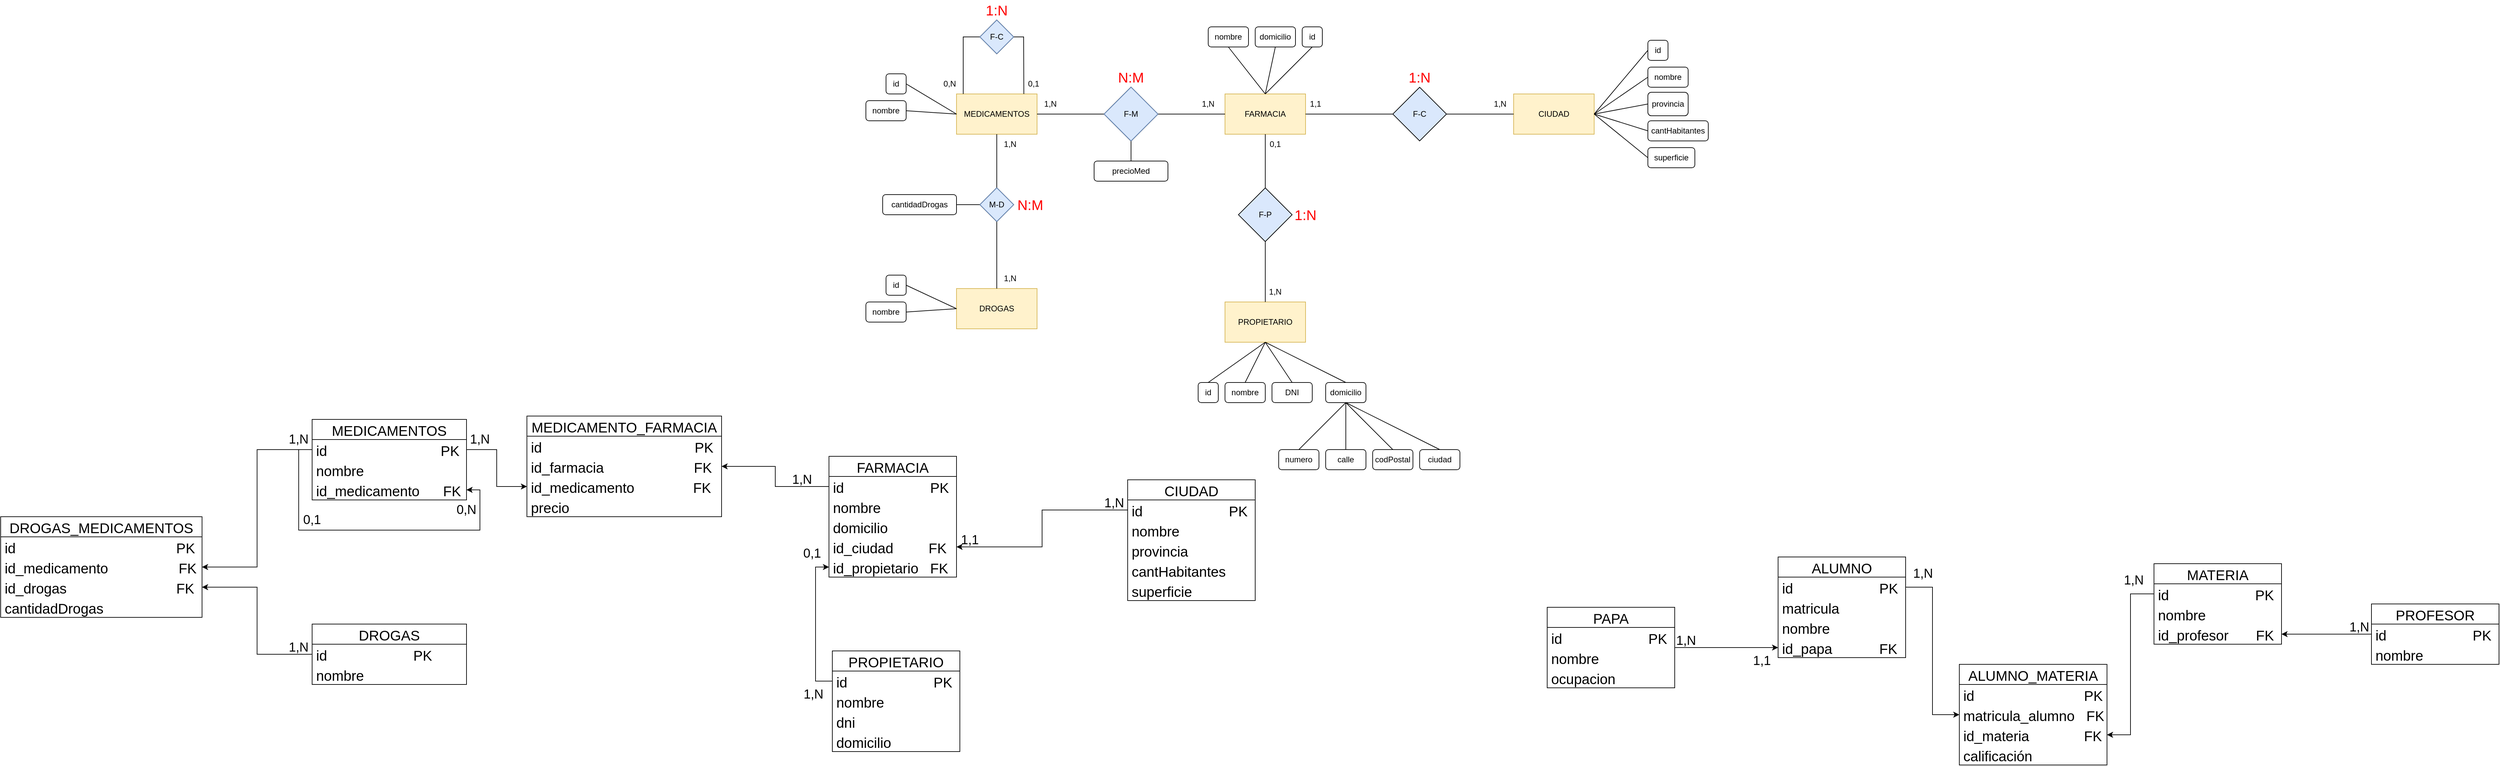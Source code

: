 <mxfile version="20.2.7" type="device"><diagram id="v48xxczYPv8O5NETYz11" name="Página-1"><mxGraphModel dx="4204" dy="1388" grid="1" gridSize="10" guides="1" tooltips="1" connect="1" arrows="1" fold="1" page="1" pageScale="1" pageWidth="827" pageHeight="1169" math="0" shadow="0"><root><mxCell id="0"/><mxCell id="1" parent="0"/><mxCell id="A1a0UV_iLmcYtzfWG3c2-1" value="FARMACIA" style="rounded=0;whiteSpace=wrap;html=1;fillColor=#fff2cc;strokeColor=#d6b656;" vertex="1" parent="1"><mxGeometry x="170" y="150" width="120" height="60" as="geometry"/></mxCell><mxCell id="A1a0UV_iLmcYtzfWG3c2-2" value="PROPIETARIO" style="rounded=0;whiteSpace=wrap;html=1;fillColor=#fff2cc;strokeColor=#d6b656;" vertex="1" parent="1"><mxGeometry x="170" y="460" width="120" height="60" as="geometry"/></mxCell><mxCell id="A1a0UV_iLmcYtzfWG3c2-3" value="CIUDAD" style="rounded=0;whiteSpace=wrap;html=1;fillColor=#fff2cc;strokeColor=#d6b656;" vertex="1" parent="1"><mxGeometry x="600" y="150" width="120" height="60" as="geometry"/></mxCell><mxCell id="A1a0UV_iLmcYtzfWG3c2-4" value="nombre" style="rounded=1;whiteSpace=wrap;html=1;" vertex="1" parent="1"><mxGeometry x="145" y="50" width="60" height="30" as="geometry"/></mxCell><mxCell id="A1a0UV_iLmcYtzfWG3c2-5" value="id" style="rounded=1;whiteSpace=wrap;html=1;" vertex="1" parent="1"><mxGeometry x="285" y="50" width="30" height="30" as="geometry"/></mxCell><mxCell id="A1a0UV_iLmcYtzfWG3c2-6" value="domicilio" style="rounded=1;whiteSpace=wrap;html=1;" vertex="1" parent="1"><mxGeometry x="215" y="50" width="60" height="30" as="geometry"/></mxCell><mxCell id="A1a0UV_iLmcYtzfWG3c2-7" value="nombre" style="rounded=1;whiteSpace=wrap;html=1;" vertex="1" parent="1"><mxGeometry x="800" y="110" width="60" height="30" as="geometry"/></mxCell><mxCell id="A1a0UV_iLmcYtzfWG3c2-8" value="cantHabitantes" style="rounded=1;whiteSpace=wrap;html=1;" vertex="1" parent="1"><mxGeometry x="800" y="190" width="90" height="30" as="geometry"/></mxCell><mxCell id="A1a0UV_iLmcYtzfWG3c2-9" value="provincia" style="rounded=1;whiteSpace=wrap;html=1;" vertex="1" parent="1"><mxGeometry x="800" y="147.5" width="60" height="35" as="geometry"/></mxCell><mxCell id="A1a0UV_iLmcYtzfWG3c2-10" value="superficie" style="rounded=1;whiteSpace=wrap;html=1;" vertex="1" parent="1"><mxGeometry x="800" y="230" width="70" height="30" as="geometry"/></mxCell><mxCell id="A1a0UV_iLmcYtzfWG3c2-12" value="id" style="rounded=1;whiteSpace=wrap;html=1;" vertex="1" parent="1"><mxGeometry x="800" y="70" width="30" height="30" as="geometry"/></mxCell><mxCell id="A1a0UV_iLmcYtzfWG3c2-14" value="F-C" style="rhombus;whiteSpace=wrap;html=1;fillColor=#dae8fc;strokeColor=default;strokeWidth=1;" vertex="1" parent="1"><mxGeometry x="420" y="140" width="80" height="80" as="geometry"/></mxCell><mxCell id="A1a0UV_iLmcYtzfWG3c2-16" value="" style="endArrow=none;html=1;rounded=0;exitX=1;exitY=0.5;exitDx=0;exitDy=0;" edge="1" parent="1" source="A1a0UV_iLmcYtzfWG3c2-1" target="A1a0UV_iLmcYtzfWG3c2-14"><mxGeometry width="50" height="50" relative="1" as="geometry"><mxPoint x="490" y="260" as="sourcePoint"/><mxPoint x="540" y="210" as="targetPoint"/></mxGeometry></mxCell><mxCell id="A1a0UV_iLmcYtzfWG3c2-17" value="" style="endArrow=none;html=1;rounded=0;exitX=1;exitY=0.5;exitDx=0;exitDy=0;" edge="1" parent="1" source="A1a0UV_iLmcYtzfWG3c2-14" target="A1a0UV_iLmcYtzfWG3c2-3"><mxGeometry width="50" height="50" relative="1" as="geometry"><mxPoint x="300" y="190" as="sourcePoint"/><mxPoint x="430" y="190" as="targetPoint"/></mxGeometry></mxCell><mxCell id="A1a0UV_iLmcYtzfWG3c2-18" value="F-P" style="rhombus;whiteSpace=wrap;html=1;fillColor=#dae8fc;strokeColor=default;strokeWidth=1;" vertex="1" parent="1"><mxGeometry x="190" y="290" width="80" height="80" as="geometry"/></mxCell><mxCell id="A1a0UV_iLmcYtzfWG3c2-19" value="" style="endArrow=none;html=1;rounded=0;exitX=0.5;exitY=1;exitDx=0;exitDy=0;" edge="1" parent="1" source="A1a0UV_iLmcYtzfWG3c2-1" target="A1a0UV_iLmcYtzfWG3c2-18"><mxGeometry width="50" height="50" relative="1" as="geometry"><mxPoint x="300" y="190" as="sourcePoint"/><mxPoint x="430" y="190" as="targetPoint"/></mxGeometry></mxCell><mxCell id="A1a0UV_iLmcYtzfWG3c2-20" value="" style="endArrow=none;html=1;rounded=0;exitX=0.5;exitY=1;exitDx=0;exitDy=0;entryX=0.5;entryY=0;entryDx=0;entryDy=0;" edge="1" parent="1" source="A1a0UV_iLmcYtzfWG3c2-18" target="A1a0UV_iLmcYtzfWG3c2-2"><mxGeometry width="50" height="50" relative="1" as="geometry"><mxPoint x="310" y="200" as="sourcePoint"/><mxPoint x="440" y="200" as="targetPoint"/></mxGeometry></mxCell><mxCell id="A1a0UV_iLmcYtzfWG3c2-21" value="id" style="rounded=1;whiteSpace=wrap;html=1;" vertex="1" parent="1"><mxGeometry x="130" y="580" width="30" height="30" as="geometry"/></mxCell><mxCell id="A1a0UV_iLmcYtzfWG3c2-22" value="nombre" style="rounded=1;whiteSpace=wrap;html=1;" vertex="1" parent="1"><mxGeometry x="170" y="580" width="60" height="30" as="geometry"/></mxCell><mxCell id="A1a0UV_iLmcYtzfWG3c2-24" value="DNI" style="rounded=1;whiteSpace=wrap;html=1;" vertex="1" parent="1"><mxGeometry x="240" y="580" width="60" height="30" as="geometry"/></mxCell><mxCell id="A1a0UV_iLmcYtzfWG3c2-26" value="numero" style="rounded=1;whiteSpace=wrap;html=1;" vertex="1" parent="1"><mxGeometry x="250" y="680" width="60" height="30" as="geometry"/></mxCell><mxCell id="A1a0UV_iLmcYtzfWG3c2-27" value="calle" style="rounded=1;whiteSpace=wrap;html=1;fontStyle=0" vertex="1" parent="1"><mxGeometry x="320" y="680" width="60" height="30" as="geometry"/></mxCell><mxCell id="A1a0UV_iLmcYtzfWG3c2-28" value="codPostal" style="rounded=1;whiteSpace=wrap;html=1;" vertex="1" parent="1"><mxGeometry x="390" y="680" width="60" height="30" as="geometry"/></mxCell><mxCell id="A1a0UV_iLmcYtzfWG3c2-30" value="ciudad" style="rounded=1;whiteSpace=wrap;html=1;" vertex="1" parent="1"><mxGeometry x="460" y="680" width="60" height="30" as="geometry"/></mxCell><mxCell id="A1a0UV_iLmcYtzfWG3c2-35" value="MEDICAMENTOS" style="rounded=0;whiteSpace=wrap;html=1;fillColor=#fff2cc;strokeColor=#d6b656;" vertex="1" parent="1"><mxGeometry x="-230" y="150" width="120" height="60" as="geometry"/></mxCell><mxCell id="A1a0UV_iLmcYtzfWG3c2-36" value="F-M" style="rhombus;whiteSpace=wrap;html=1;" vertex="1" parent="1"><mxGeometry x="-10" y="140" width="80" height="80" as="geometry"/></mxCell><mxCell id="A1a0UV_iLmcYtzfWG3c2-37" value="" style="endArrow=none;html=1;rounded=0;exitX=1;exitY=0.5;exitDx=0;exitDy=0;entryX=0;entryY=0.5;entryDx=0;entryDy=0;" edge="1" parent="1" source="A1a0UV_iLmcYtzfWG3c2-35" target="A1a0UV_iLmcYtzfWG3c2-36"><mxGeometry width="50" height="50" relative="1" as="geometry"><mxPoint x="300" y="190" as="sourcePoint"/><mxPoint x="430" y="190" as="targetPoint"/></mxGeometry></mxCell><mxCell id="A1a0UV_iLmcYtzfWG3c2-39" value="" style="endArrow=none;html=1;rounded=0;exitX=1;exitY=0.5;exitDx=0;exitDy=0;" edge="1" parent="1" source="A1a0UV_iLmcYtzfWG3c2-36" target="A1a0UV_iLmcYtzfWG3c2-1"><mxGeometry width="50" height="50" relative="1" as="geometry"><mxPoint x="-100" y="190" as="sourcePoint"/><mxPoint y="190" as="targetPoint"/></mxGeometry></mxCell><mxCell id="A1a0UV_iLmcYtzfWG3c2-40" value="id" style="rounded=1;whiteSpace=wrap;html=1;" vertex="1" parent="1"><mxGeometry x="-335" y="120" width="30" height="30" as="geometry"/></mxCell><mxCell id="A1a0UV_iLmcYtzfWG3c2-41" value="nombre" style="rounded=1;whiteSpace=wrap;html=1;" vertex="1" parent="1"><mxGeometry x="-365" y="160" width="60" height="30" as="geometry"/></mxCell><mxCell id="A1a0UV_iLmcYtzfWG3c2-42" value="cantidadDrogas" style="rounded=1;whiteSpace=wrap;html=1;" vertex="1" parent="1"><mxGeometry x="-340" y="300" width="110" height="30" as="geometry"/></mxCell><mxCell id="A1a0UV_iLmcYtzfWG3c2-43" value="F-C" style="rhombus;whiteSpace=wrap;html=1;" vertex="1" parent="1"><mxGeometry x="-195" y="40" width="50" height="50" as="geometry"/></mxCell><mxCell id="A1a0UV_iLmcYtzfWG3c2-44" value="domicilio" style="rounded=1;whiteSpace=wrap;html=1;" vertex="1" parent="1"><mxGeometry x="320" y="580" width="60" height="30" as="geometry"/></mxCell><mxCell id="A1a0UV_iLmcYtzfWG3c2-46" value="DROGAS" style="rounded=0;whiteSpace=wrap;html=1;fillColor=#fff2cc;strokeColor=#d6b656;" vertex="1" parent="1"><mxGeometry x="-230" y="440" width="120" height="60" as="geometry"/></mxCell><mxCell id="A1a0UV_iLmcYtzfWG3c2-47" value="M-D" style="rhombus;whiteSpace=wrap;html=1;" vertex="1" parent="1"><mxGeometry x="-195" y="290" width="50" height="50" as="geometry"/></mxCell><mxCell id="A1a0UV_iLmcYtzfWG3c2-49" value="" style="endArrow=none;html=1;rounded=0;exitX=0.5;exitY=0;exitDx=0;exitDy=0;entryX=0.5;entryY=1;entryDx=0;entryDy=0;" edge="1" parent="1" source="A1a0UV_iLmcYtzfWG3c2-46" target="A1a0UV_iLmcYtzfWG3c2-47"><mxGeometry width="50" height="50" relative="1" as="geometry"><mxPoint x="-100" y="190" as="sourcePoint"/><mxPoint y="190" as="targetPoint"/></mxGeometry></mxCell><mxCell id="A1a0UV_iLmcYtzfWG3c2-50" value="" style="endArrow=none;html=1;rounded=0;exitX=0.5;exitY=1;exitDx=0;exitDy=0;entryX=0.5;entryY=0;entryDx=0;entryDy=0;" edge="1" parent="1" source="A1a0UV_iLmcYtzfWG3c2-35" target="A1a0UV_iLmcYtzfWG3c2-47"><mxGeometry width="50" height="50" relative="1" as="geometry"><mxPoint x="-90" y="200" as="sourcePoint"/><mxPoint x="10" y="200" as="targetPoint"/></mxGeometry></mxCell><mxCell id="A1a0UV_iLmcYtzfWG3c2-51" value="" style="endArrow=none;html=1;rounded=0;exitX=0;exitY=0.5;exitDx=0;exitDy=0;entryX=1;entryY=0.5;entryDx=0;entryDy=0;" edge="1" parent="1" source="A1a0UV_iLmcYtzfWG3c2-47" target="A1a0UV_iLmcYtzfWG3c2-42"><mxGeometry width="50" height="50" relative="1" as="geometry"><mxPoint x="-160" y="400" as="sourcePoint"/><mxPoint x="-160" y="350" as="targetPoint"/></mxGeometry></mxCell><mxCell id="A1a0UV_iLmcYtzfWG3c2-53" value="" style="endArrow=none;html=1;rounded=0;entryX=1;entryY=0.5;entryDx=0;entryDy=0;exitX=0;exitY=0.5;exitDx=0;exitDy=0;" edge="1" parent="1" source="A1a0UV_iLmcYtzfWG3c2-35" target="A1a0UV_iLmcYtzfWG3c2-41"><mxGeometry width="50" height="50" relative="1" as="geometry"><mxPoint x="-185" y="305" as="sourcePoint"/><mxPoint x="-220" y="305" as="targetPoint"/></mxGeometry></mxCell><mxCell id="A1a0UV_iLmcYtzfWG3c2-54" value="" style="endArrow=none;html=1;rounded=0;entryX=1;entryY=0.5;entryDx=0;entryDy=0;" edge="1" parent="1" target="A1a0UV_iLmcYtzfWG3c2-40"><mxGeometry width="50" height="50" relative="1" as="geometry"><mxPoint x="-230" y="180" as="sourcePoint"/><mxPoint x="-290" y="175" as="targetPoint"/></mxGeometry></mxCell><mxCell id="A1a0UV_iLmcYtzfWG3c2-55" value="" style="endArrow=none;html=1;rounded=0;exitX=0;exitY=0.5;exitDx=0;exitDy=0;" edge="1" parent="1" source="A1a0UV_iLmcYtzfWG3c2-43"><mxGeometry width="50" height="50" relative="1" as="geometry"><mxPoint x="-250" y="110" as="sourcePoint"/><mxPoint x="-220" y="150" as="targetPoint"/><Array as="points"><mxPoint x="-220" y="65"/></Array></mxGeometry></mxCell><mxCell id="A1a0UV_iLmcYtzfWG3c2-56" value="" style="endArrow=none;html=1;rounded=0;entryX=0.836;entryY=0;entryDx=0;entryDy=0;exitX=1;exitY=0.5;exitDx=0;exitDy=0;entryPerimeter=0;" edge="1" parent="1" source="A1a0UV_iLmcYtzfWG3c2-43" target="A1a0UV_iLmcYtzfWG3c2-35"><mxGeometry width="50" height="50" relative="1" as="geometry"><mxPoint x="-185" y="75" as="sourcePoint"/><mxPoint x="-220" y="160" as="targetPoint"/><Array as="points"><mxPoint x="-130" y="65"/></Array></mxGeometry></mxCell><mxCell id="A1a0UV_iLmcYtzfWG3c2-57" value="" style="endArrow=none;html=1;rounded=0;entryX=0.5;entryY=1;entryDx=0;entryDy=0;exitX=0.5;exitY=0;exitDx=0;exitDy=0;" edge="1" parent="1" source="A1a0UV_iLmcYtzfWG3c2-1" target="A1a0UV_iLmcYtzfWG3c2-4"><mxGeometry width="50" height="50" relative="1" as="geometry"><mxPoint x="-220" y="190" as="sourcePoint"/><mxPoint x="-280" y="155" as="targetPoint"/></mxGeometry></mxCell><mxCell id="A1a0UV_iLmcYtzfWG3c2-58" value="" style="endArrow=none;html=1;rounded=0;entryX=0.5;entryY=1;entryDx=0;entryDy=0;exitX=0.5;exitY=0;exitDx=0;exitDy=0;" edge="1" parent="1" source="A1a0UV_iLmcYtzfWG3c2-1" target="A1a0UV_iLmcYtzfWG3c2-6"><mxGeometry width="50" height="50" relative="1" as="geometry"><mxPoint x="260" y="110" as="sourcePoint"/><mxPoint x="150" y="70" as="targetPoint"/></mxGeometry></mxCell><mxCell id="A1a0UV_iLmcYtzfWG3c2-59" value="" style="endArrow=none;html=1;rounded=0;entryX=0.5;entryY=1;entryDx=0;entryDy=0;" edge="1" parent="1" target="A1a0UV_iLmcYtzfWG3c2-5"><mxGeometry width="50" height="50" relative="1" as="geometry"><mxPoint x="230" y="150" as="sourcePoint"/><mxPoint x="220" y="70" as="targetPoint"/></mxGeometry></mxCell><mxCell id="A1a0UV_iLmcYtzfWG3c2-60" value="" style="endArrow=none;html=1;rounded=0;exitX=0.5;exitY=1;exitDx=0;exitDy=0;entryX=0.5;entryY=0;entryDx=0;entryDy=0;" edge="1" parent="1" source="A1a0UV_iLmcYtzfWG3c2-2" target="A1a0UV_iLmcYtzfWG3c2-21"><mxGeometry width="50" height="50" relative="1" as="geometry"><mxPoint x="240" y="380" as="sourcePoint"/><mxPoint x="240" y="470" as="targetPoint"/></mxGeometry></mxCell><mxCell id="A1a0UV_iLmcYtzfWG3c2-61" value="" style="endArrow=none;html=1;rounded=0;exitX=0.5;exitY=1;exitDx=0;exitDy=0;entryX=0.5;entryY=0;entryDx=0;entryDy=0;" edge="1" parent="1" source="A1a0UV_iLmcYtzfWG3c2-2" target="A1a0UV_iLmcYtzfWG3c2-22"><mxGeometry width="50" height="50" relative="1" as="geometry"><mxPoint x="240" y="530" as="sourcePoint"/><mxPoint x="155" y="590" as="targetPoint"/></mxGeometry></mxCell><mxCell id="A1a0UV_iLmcYtzfWG3c2-62" value="" style="endArrow=none;html=1;rounded=0;exitX=0.5;exitY=1;exitDx=0;exitDy=0;entryX=0.5;entryY=0;entryDx=0;entryDy=0;" edge="1" parent="1" source="A1a0UV_iLmcYtzfWG3c2-2" target="A1a0UV_iLmcYtzfWG3c2-24"><mxGeometry width="50" height="50" relative="1" as="geometry"><mxPoint x="240" y="530" as="sourcePoint"/><mxPoint x="210" y="590" as="targetPoint"/></mxGeometry></mxCell><mxCell id="A1a0UV_iLmcYtzfWG3c2-63" value="" style="endArrow=none;html=1;rounded=0;exitX=0.5;exitY=1;exitDx=0;exitDy=0;entryX=0.5;entryY=0;entryDx=0;entryDy=0;" edge="1" parent="1" source="A1a0UV_iLmcYtzfWG3c2-2" target="A1a0UV_iLmcYtzfWG3c2-44"><mxGeometry width="50" height="50" relative="1" as="geometry"><mxPoint x="240" y="530" as="sourcePoint"/><mxPoint x="280" y="590" as="targetPoint"/></mxGeometry></mxCell><mxCell id="A1a0UV_iLmcYtzfWG3c2-64" value="" style="endArrow=none;html=1;rounded=0;exitX=0.5;exitY=0;exitDx=0;exitDy=0;entryX=0.5;entryY=1;entryDx=0;entryDy=0;" edge="1" parent="1" source="A1a0UV_iLmcYtzfWG3c2-26" target="A1a0UV_iLmcYtzfWG3c2-44"><mxGeometry width="50" height="50" relative="1" as="geometry"><mxPoint x="240" y="530" as="sourcePoint"/><mxPoint x="360" y="590" as="targetPoint"/></mxGeometry></mxCell><mxCell id="A1a0UV_iLmcYtzfWG3c2-65" value="" style="endArrow=none;html=1;rounded=0;exitX=0.5;exitY=0;exitDx=0;exitDy=0;entryX=0.5;entryY=1;entryDx=0;entryDy=0;" edge="1" parent="1" source="A1a0UV_iLmcYtzfWG3c2-27" target="A1a0UV_iLmcYtzfWG3c2-44"><mxGeometry width="50" height="50" relative="1" as="geometry"><mxPoint x="290" y="690" as="sourcePoint"/><mxPoint x="360" y="620" as="targetPoint"/></mxGeometry></mxCell><mxCell id="A1a0UV_iLmcYtzfWG3c2-66" value="" style="endArrow=none;html=1;rounded=0;exitX=0.5;exitY=0;exitDx=0;exitDy=0;entryX=0.5;entryY=1;entryDx=0;entryDy=0;" edge="1" parent="1" source="A1a0UV_iLmcYtzfWG3c2-28" target="A1a0UV_iLmcYtzfWG3c2-44"><mxGeometry width="50" height="50" relative="1" as="geometry"><mxPoint x="360" y="690" as="sourcePoint"/><mxPoint x="360" y="620" as="targetPoint"/></mxGeometry></mxCell><mxCell id="A1a0UV_iLmcYtzfWG3c2-67" value="" style="endArrow=none;html=1;rounded=0;entryX=0.5;entryY=1;entryDx=0;entryDy=0;" edge="1" parent="1" target="A1a0UV_iLmcYtzfWG3c2-44"><mxGeometry width="50" height="50" relative="1" as="geometry"><mxPoint x="490" y="680" as="sourcePoint"/><mxPoint x="360" y="620" as="targetPoint"/></mxGeometry></mxCell><mxCell id="A1a0UV_iLmcYtzfWG3c2-68" value="" style="endArrow=none;html=1;rounded=0;exitX=0;exitY=0.5;exitDx=0;exitDy=0;entryX=1;entryY=0.5;entryDx=0;entryDy=0;" edge="1" parent="1" source="A1a0UV_iLmcYtzfWG3c2-12" target="A1a0UV_iLmcYtzfWG3c2-3"><mxGeometry width="50" height="50" relative="1" as="geometry"><mxPoint x="510" y="190" as="sourcePoint"/><mxPoint x="610" y="190" as="targetPoint"/></mxGeometry></mxCell><mxCell id="A1a0UV_iLmcYtzfWG3c2-69" value="" style="endArrow=none;html=1;rounded=0;exitX=0;exitY=0.5;exitDx=0;exitDy=0;" edge="1" parent="1" source="A1a0UV_iLmcYtzfWG3c2-7"><mxGeometry width="50" height="50" relative="1" as="geometry"><mxPoint x="810" y="75" as="sourcePoint"/><mxPoint x="720" y="180" as="targetPoint"/></mxGeometry></mxCell><mxCell id="A1a0UV_iLmcYtzfWG3c2-70" value="" style="endArrow=none;html=1;rounded=0;exitX=0;exitY=0.5;exitDx=0;exitDy=0;" edge="1" parent="1" source="A1a0UV_iLmcYtzfWG3c2-8"><mxGeometry width="50" height="50" relative="1" as="geometry"><mxPoint x="810" y="115" as="sourcePoint"/><mxPoint x="720" y="180" as="targetPoint"/></mxGeometry></mxCell><mxCell id="A1a0UV_iLmcYtzfWG3c2-71" value="" style="endArrow=none;html=1;rounded=0;exitX=0;exitY=0.5;exitDx=0;exitDy=0;" edge="1" parent="1" source="A1a0UV_iLmcYtzfWG3c2-9"><mxGeometry width="50" height="50" relative="1" as="geometry"><mxPoint x="810" y="155" as="sourcePoint"/><mxPoint x="720" y="180" as="targetPoint"/></mxGeometry></mxCell><mxCell id="A1a0UV_iLmcYtzfWG3c2-72" value="" style="endArrow=none;html=1;rounded=0;exitX=0;exitY=0.5;exitDx=0;exitDy=0;" edge="1" parent="1" source="A1a0UV_iLmcYtzfWG3c2-10"><mxGeometry width="50" height="50" relative="1" as="geometry"><mxPoint x="810" y="197.5" as="sourcePoint"/><mxPoint x="720" y="180" as="targetPoint"/></mxGeometry></mxCell><mxCell id="A1a0UV_iLmcYtzfWG3c2-73" value="1,1" style="text;html=1;strokeColor=none;fillColor=none;align=center;verticalAlign=middle;whiteSpace=wrap;rounded=0;" vertex="1" parent="1"><mxGeometry x="275" y="150" width="60" height="30" as="geometry"/></mxCell><mxCell id="A1a0UV_iLmcYtzfWG3c2-76" value="1,N" style="text;html=1;strokeColor=none;fillColor=none;align=center;verticalAlign=middle;whiteSpace=wrap;rounded=0;" vertex="1" parent="1"><mxGeometry x="550" y="150" width="60" height="30" as="geometry"/></mxCell><mxCell id="A1a0UV_iLmcYtzfWG3c2-77" value="&lt;font color=&quot;#ff0000&quot; style=&quot;font-size: 21px;&quot;&gt;1:N&lt;/font&gt;" style="text;html=1;strokeColor=none;fillColor=none;align=center;verticalAlign=middle;whiteSpace=wrap;rounded=0;" vertex="1" parent="1"><mxGeometry x="430" y="110" width="60" height="30" as="geometry"/></mxCell><mxCell id="A1a0UV_iLmcYtzfWG3c2-78" value="0,1" style="text;html=1;strokeColor=none;fillColor=none;align=center;verticalAlign=middle;whiteSpace=wrap;rounded=0;" vertex="1" parent="1"><mxGeometry x="215" y="210" width="60" height="30" as="geometry"/></mxCell><mxCell id="A1a0UV_iLmcYtzfWG3c2-79" value="1,N" style="text;html=1;strokeColor=none;fillColor=none;align=center;verticalAlign=middle;whiteSpace=wrap;rounded=0;" vertex="1" parent="1"><mxGeometry x="215" y="430" width="60" height="30" as="geometry"/></mxCell><mxCell id="A1a0UV_iLmcYtzfWG3c2-80" value="&lt;font color=&quot;#ff0000&quot; style=&quot;font-size: 21px;&quot;&gt;1:N&lt;/font&gt;" style="text;html=1;strokeColor=none;fillColor=none;align=center;verticalAlign=middle;whiteSpace=wrap;rounded=0;" vertex="1" parent="1"><mxGeometry x="260" y="315" width="60" height="30" as="geometry"/></mxCell><mxCell id="A1a0UV_iLmcYtzfWG3c2-81" value="1,N" style="text;html=1;strokeColor=none;fillColor=none;align=center;verticalAlign=middle;whiteSpace=wrap;rounded=0;" vertex="1" parent="1"><mxGeometry x="115" y="150" width="60" height="30" as="geometry"/></mxCell><mxCell id="A1a0UV_iLmcYtzfWG3c2-82" value="1,N" style="text;html=1;strokeColor=none;fillColor=none;align=center;verticalAlign=middle;whiteSpace=wrap;rounded=0;" vertex="1" parent="1"><mxGeometry x="-120" y="150" width="60" height="30" as="geometry"/></mxCell><mxCell id="A1a0UV_iLmcYtzfWG3c2-83" value="&lt;font color=&quot;#ff0000&quot;&gt;&lt;span style=&quot;font-size: 21px;&quot;&gt;N:M&lt;/span&gt;&lt;/font&gt;" style="text;html=1;strokeColor=none;fillColor=none;align=center;verticalAlign=middle;whiteSpace=wrap;rounded=0;" vertex="1" parent="1"><mxGeometry y="110" width="60" height="30" as="geometry"/></mxCell><mxCell id="A1a0UV_iLmcYtzfWG3c2-84" value="id" style="rounded=1;whiteSpace=wrap;html=1;" vertex="1" parent="1"><mxGeometry x="-335" y="420" width="30" height="30" as="geometry"/></mxCell><mxCell id="A1a0UV_iLmcYtzfWG3c2-85" value="nombre" style="rounded=1;whiteSpace=wrap;html=1;" vertex="1" parent="1"><mxGeometry x="-365" y="460" width="60" height="30" as="geometry"/></mxCell><mxCell id="A1a0UV_iLmcYtzfWG3c2-86" value="" style="endArrow=none;html=1;rounded=0;entryX=1;entryY=0.5;entryDx=0;entryDy=0;exitX=0;exitY=0.5;exitDx=0;exitDy=0;" edge="1" parent="1" target="A1a0UV_iLmcYtzfWG3c2-85"><mxGeometry width="50" height="50" relative="1" as="geometry"><mxPoint x="-230" y="470" as="sourcePoint"/><mxPoint x="-220" y="595" as="targetPoint"/></mxGeometry></mxCell><mxCell id="A1a0UV_iLmcYtzfWG3c2-87" value="" style="endArrow=none;html=1;rounded=0;entryX=1;entryY=0.5;entryDx=0;entryDy=0;" edge="1" parent="1" target="A1a0UV_iLmcYtzfWG3c2-84"><mxGeometry width="50" height="50" relative="1" as="geometry"><mxPoint x="-230" y="470" as="sourcePoint"/><mxPoint x="-290" y="465" as="targetPoint"/></mxGeometry></mxCell><mxCell id="A1a0UV_iLmcYtzfWG3c2-89" value="1,N" style="text;html=1;strokeColor=none;fillColor=none;align=center;verticalAlign=middle;whiteSpace=wrap;rounded=0;" vertex="1" parent="1"><mxGeometry x="-180" y="210" width="60" height="30" as="geometry"/></mxCell><mxCell id="A1a0UV_iLmcYtzfWG3c2-90" value="1,N" style="text;html=1;strokeColor=none;fillColor=none;align=center;verticalAlign=middle;whiteSpace=wrap;rounded=0;" vertex="1" parent="1"><mxGeometry x="-180" y="410" width="60" height="30" as="geometry"/></mxCell><mxCell id="A1a0UV_iLmcYtzfWG3c2-91" value="&lt;font color=&quot;#ff0000&quot;&gt;&lt;span style=&quot;font-size: 21px;&quot;&gt;N:M&lt;/span&gt;&lt;/font&gt;" style="text;html=1;strokeColor=none;fillColor=none;align=center;verticalAlign=middle;whiteSpace=wrap;rounded=0;" vertex="1" parent="1"><mxGeometry x="-150" y="300" width="60" height="30" as="geometry"/></mxCell><mxCell id="A1a0UV_iLmcYtzfWG3c2-93" value="precioMed" style="rounded=1;whiteSpace=wrap;html=1;" vertex="1" parent="1"><mxGeometry x="-25" y="250" width="110" height="30" as="geometry"/></mxCell><mxCell id="A1a0UV_iLmcYtzfWG3c2-94" value="" style="endArrow=none;html=1;rounded=0;exitX=0.5;exitY=1;exitDx=0;exitDy=0;entryX=0.5;entryY=0;entryDx=0;entryDy=0;" edge="1" parent="1" target="A1a0UV_iLmcYtzfWG3c2-93" source="A1a0UV_iLmcYtzfWG3c2-36"><mxGeometry width="50" height="50" relative="1" as="geometry"><mxPoint x="115" y="255" as="sourcePoint"/><mxPoint x="150" y="290" as="targetPoint"/></mxGeometry></mxCell><mxCell id="A1a0UV_iLmcYtzfWG3c2-95" value="0,N" style="text;html=1;strokeColor=none;fillColor=none;align=center;verticalAlign=middle;whiteSpace=wrap;rounded=0;" vertex="1" parent="1"><mxGeometry x="-270" y="120" width="60" height="30" as="geometry"/></mxCell><mxCell id="A1a0UV_iLmcYtzfWG3c2-96" value="0,1" style="text;html=1;strokeColor=none;fillColor=none;align=center;verticalAlign=middle;whiteSpace=wrap;rounded=0;" vertex="1" parent="1"><mxGeometry x="-145" y="120" width="60" height="30" as="geometry"/></mxCell><mxCell id="A1a0UV_iLmcYtzfWG3c2-97" value="&lt;font color=&quot;#ff0000&quot; style=&quot;font-size: 21px;&quot;&gt;1:N&lt;/font&gt;" style="text;html=1;strokeColor=none;fillColor=none;align=center;verticalAlign=middle;whiteSpace=wrap;rounded=0;" vertex="1" parent="1"><mxGeometry x="-200" y="10" width="60" height="30" as="geometry"/></mxCell><mxCell id="A1a0UV_iLmcYtzfWG3c2-98" value="F-M" style="rhombus;whiteSpace=wrap;html=1;" vertex="1" parent="1"><mxGeometry x="-10" y="140" width="80" height="80" as="geometry"/></mxCell><mxCell id="A1a0UV_iLmcYtzfWG3c2-99" value="M-D" style="rhombus;whiteSpace=wrap;html=1;" vertex="1" parent="1"><mxGeometry x="-195" y="290" width="50" height="50" as="geometry"/></mxCell><mxCell id="A1a0UV_iLmcYtzfWG3c2-100" value="F-C" style="rhombus;whiteSpace=wrap;html=1;" vertex="1" parent="1"><mxGeometry x="-195" y="40" width="50" height="50" as="geometry"/></mxCell><mxCell id="A1a0UV_iLmcYtzfWG3c2-101" value="F-M" style="rhombus;whiteSpace=wrap;html=1;" vertex="1" parent="1"><mxGeometry x="-10" y="140" width="80" height="80" as="geometry"/></mxCell><mxCell id="A1a0UV_iLmcYtzfWG3c2-102" value="M-D" style="rhombus;whiteSpace=wrap;html=1;" vertex="1" parent="1"><mxGeometry x="-195" y="290" width="50" height="50" as="geometry"/></mxCell><mxCell id="A1a0UV_iLmcYtzfWG3c2-103" value="F-C" style="rhombus;whiteSpace=wrap;html=1;" vertex="1" parent="1"><mxGeometry x="-195" y="40" width="50" height="50" as="geometry"/></mxCell><mxCell id="A1a0UV_iLmcYtzfWG3c2-104" value="F-M" style="rhombus;whiteSpace=wrap;html=1;" vertex="1" parent="1"><mxGeometry x="-10" y="140" width="80" height="80" as="geometry"/></mxCell><mxCell id="A1a0UV_iLmcYtzfWG3c2-105" value="M-D" style="rhombus;whiteSpace=wrap;html=1;" vertex="1" parent="1"><mxGeometry x="-195" y="290" width="50" height="50" as="geometry"/></mxCell><mxCell id="A1a0UV_iLmcYtzfWG3c2-106" value="F-C" style="rhombus;whiteSpace=wrap;html=1;" vertex="1" parent="1"><mxGeometry x="-195" y="40" width="50" height="50" as="geometry"/></mxCell><mxCell id="A1a0UV_iLmcYtzfWG3c2-107" value="F-M" style="rhombus;whiteSpace=wrap;html=1;fillColor=#dae8fc;strokeColor=#6c8ebf;" vertex="1" parent="1"><mxGeometry x="-10" y="140" width="80" height="80" as="geometry"/></mxCell><mxCell id="A1a0UV_iLmcYtzfWG3c2-108" value="M-D" style="rhombus;whiteSpace=wrap;html=1;fillColor=#dae8fc;strokeColor=#6c8ebf;" vertex="1" parent="1"><mxGeometry x="-195" y="290" width="50" height="50" as="geometry"/></mxCell><mxCell id="A1a0UV_iLmcYtzfWG3c2-109" value="F-C" style="rhombus;whiteSpace=wrap;html=1;fillColor=#dae8fc;strokeColor=#6c8ebf;" vertex="1" parent="1"><mxGeometry x="-195" y="40" width="50" height="50" as="geometry"/></mxCell><mxCell id="A1a0UV_iLmcYtzfWG3c2-110" value="FARMACIA" style="swimlane;fontStyle=0;childLayout=stackLayout;horizontal=1;startSize=30;horizontalStack=0;resizeParent=1;resizeParentMax=0;resizeLast=0;collapsible=1;marginBottom=0;fontSize=21;fontColor=#000000;strokeColor=default;strokeWidth=1;" vertex="1" parent="1"><mxGeometry x="-420" y="690" width="190" height="180" as="geometry"/></mxCell><mxCell id="A1a0UV_iLmcYtzfWG3c2-111" value="id                      PK" style="text;strokeColor=none;fillColor=none;align=left;verticalAlign=middle;spacingLeft=4;spacingRight=4;overflow=hidden;points=[[0,0.5],[1,0.5]];portConstraint=eastwest;rotatable=0;fontSize=21;fontColor=#000000;" vertex="1" parent="A1a0UV_iLmcYtzfWG3c2-110"><mxGeometry y="30" width="190" height="30" as="geometry"/></mxCell><mxCell id="A1a0UV_iLmcYtzfWG3c2-112" value="nombre" style="text;strokeColor=none;fillColor=none;align=left;verticalAlign=middle;spacingLeft=4;spacingRight=4;overflow=hidden;points=[[0,0.5],[1,0.5]];portConstraint=eastwest;rotatable=0;fontSize=21;fontColor=#000000;" vertex="1" parent="A1a0UV_iLmcYtzfWG3c2-110"><mxGeometry y="60" width="190" height="30" as="geometry"/></mxCell><mxCell id="A1a0UV_iLmcYtzfWG3c2-113" value="domicilio" style="text;strokeColor=none;fillColor=none;align=left;verticalAlign=middle;spacingLeft=4;spacingRight=4;overflow=hidden;points=[[0,0.5],[1,0.5]];portConstraint=eastwest;rotatable=0;fontSize=21;fontColor=#000000;" vertex="1" parent="A1a0UV_iLmcYtzfWG3c2-110"><mxGeometry y="90" width="190" height="30" as="geometry"/></mxCell><mxCell id="A1a0UV_iLmcYtzfWG3c2-120" value="id_ciudad         FK" style="text;strokeColor=none;fillColor=none;align=left;verticalAlign=middle;spacingLeft=4;spacingRight=4;overflow=hidden;points=[[0,0.5],[1,0.5]];portConstraint=eastwest;rotatable=0;fontSize=21;fontColor=#000000;" vertex="1" parent="A1a0UV_iLmcYtzfWG3c2-110"><mxGeometry y="120" width="190" height="30" as="geometry"/></mxCell><mxCell id="A1a0UV_iLmcYtzfWG3c2-154" value="id_propietario   FK" style="text;strokeColor=none;fillColor=none;align=left;verticalAlign=middle;spacingLeft=4;spacingRight=4;overflow=hidden;points=[[0,0.5],[1,0.5]];portConstraint=eastwest;rotatable=0;fontSize=21;fontColor=#000000;" vertex="1" parent="A1a0UV_iLmcYtzfWG3c2-110"><mxGeometry y="150" width="190" height="30" as="geometry"/></mxCell><mxCell id="A1a0UV_iLmcYtzfWG3c2-114" value="CIUDAD" style="swimlane;fontStyle=0;childLayout=stackLayout;horizontal=1;startSize=30;horizontalStack=0;resizeParent=1;resizeParentMax=0;resizeLast=0;collapsible=1;marginBottom=0;fontSize=21;fontColor=#000000;strokeColor=default;strokeWidth=1;" vertex="1" parent="1"><mxGeometry x="25" y="725" width="190" height="180" as="geometry"/></mxCell><mxCell id="A1a0UV_iLmcYtzfWG3c2-115" value="id                      PK" style="text;strokeColor=none;fillColor=none;align=left;verticalAlign=middle;spacingLeft=4;spacingRight=4;overflow=hidden;points=[[0,0.5],[1,0.5]];portConstraint=eastwest;rotatable=0;fontSize=21;fontColor=#000000;" vertex="1" parent="A1a0UV_iLmcYtzfWG3c2-114"><mxGeometry y="30" width="190" height="30" as="geometry"/></mxCell><mxCell id="A1a0UV_iLmcYtzfWG3c2-116" value="nombre" style="text;strokeColor=none;fillColor=none;align=left;verticalAlign=middle;spacingLeft=4;spacingRight=4;overflow=hidden;points=[[0,0.5],[1,0.5]];portConstraint=eastwest;rotatable=0;fontSize=21;fontColor=#000000;" vertex="1" parent="A1a0UV_iLmcYtzfWG3c2-114"><mxGeometry y="60" width="190" height="30" as="geometry"/></mxCell><mxCell id="A1a0UV_iLmcYtzfWG3c2-117" value="provincia" style="text;strokeColor=none;fillColor=none;align=left;verticalAlign=middle;spacingLeft=4;spacingRight=4;overflow=hidden;points=[[0,0.5],[1,0.5]];portConstraint=eastwest;rotatable=0;fontSize=21;fontColor=#000000;" vertex="1" parent="A1a0UV_iLmcYtzfWG3c2-114"><mxGeometry y="90" width="190" height="30" as="geometry"/></mxCell><mxCell id="A1a0UV_iLmcYtzfWG3c2-118" value="cantHabitantes" style="text;strokeColor=none;fillColor=none;align=left;verticalAlign=middle;spacingLeft=4;spacingRight=4;overflow=hidden;points=[[0,0.5],[1,0.5]];portConstraint=eastwest;rotatable=0;fontSize=21;fontColor=#000000;" vertex="1" parent="A1a0UV_iLmcYtzfWG3c2-114"><mxGeometry y="120" width="190" height="30" as="geometry"/></mxCell><mxCell id="A1a0UV_iLmcYtzfWG3c2-119" value="superficie" style="text;strokeColor=none;fillColor=none;align=left;verticalAlign=middle;spacingLeft=4;spacingRight=4;overflow=hidden;points=[[0,0.5],[1,0.5]];portConstraint=eastwest;rotatable=0;fontSize=21;fontColor=#000000;" vertex="1" parent="A1a0UV_iLmcYtzfWG3c2-114"><mxGeometry y="150" width="190" height="30" as="geometry"/></mxCell><mxCell id="A1a0UV_iLmcYtzfWG3c2-121" style="edgeStyle=orthogonalEdgeStyle;rounded=0;orthogonalLoop=1;jettySize=auto;html=1;entryX=1;entryY=0.5;entryDx=0;entryDy=0;fontSize=21;fontColor=#000000;" edge="1" parent="1" source="A1a0UV_iLmcYtzfWG3c2-115" target="A1a0UV_iLmcYtzfWG3c2-120"><mxGeometry relative="1" as="geometry"/></mxCell><mxCell id="A1a0UV_iLmcYtzfWG3c2-122" value="&lt;font style=&quot;font-size: 19px;&quot;&gt;1,1&lt;/font&gt;" style="text;html=1;strokeColor=none;fillColor=none;align=center;verticalAlign=middle;whiteSpace=wrap;rounded=0;" vertex="1" parent="1"><mxGeometry x="-240" y="800" width="60" height="30" as="geometry"/></mxCell><mxCell id="A1a0UV_iLmcYtzfWG3c2-123" value="&lt;font style=&quot;font-size: 19px;&quot;&gt;1,N&lt;/font&gt;" style="text;html=1;strokeColor=none;fillColor=none;align=center;verticalAlign=middle;whiteSpace=wrap;rounded=0;" vertex="1" parent="1"><mxGeometry x="-25" y="745" width="60" height="30" as="geometry"/></mxCell><mxCell id="A1a0UV_iLmcYtzfWG3c2-124" value="PROPIETARIO" style="swimlane;fontStyle=0;childLayout=stackLayout;horizontal=1;startSize=30;horizontalStack=0;resizeParent=1;resizeParentMax=0;resizeLast=0;collapsible=1;marginBottom=0;fontSize=21;fontColor=#000000;strokeColor=default;strokeWidth=1;" vertex="1" parent="1"><mxGeometry x="-415" y="980" width="190" height="150" as="geometry"/></mxCell><mxCell id="A1a0UV_iLmcYtzfWG3c2-125" value="id                      PK" style="text;strokeColor=none;fillColor=none;align=left;verticalAlign=middle;spacingLeft=4;spacingRight=4;overflow=hidden;points=[[0,0.5],[1,0.5]];portConstraint=eastwest;rotatable=0;fontSize=21;fontColor=#000000;" vertex="1" parent="A1a0UV_iLmcYtzfWG3c2-124"><mxGeometry y="30" width="190" height="30" as="geometry"/></mxCell><mxCell id="A1a0UV_iLmcYtzfWG3c2-126" value="nombre" style="text;strokeColor=none;fillColor=none;align=left;verticalAlign=middle;spacingLeft=4;spacingRight=4;overflow=hidden;points=[[0,0.5],[1,0.5]];portConstraint=eastwest;rotatable=0;fontSize=21;fontColor=#000000;" vertex="1" parent="A1a0UV_iLmcYtzfWG3c2-124"><mxGeometry y="60" width="190" height="30" as="geometry"/></mxCell><mxCell id="A1a0UV_iLmcYtzfWG3c2-127" value="dni" style="text;strokeColor=none;fillColor=none;align=left;verticalAlign=middle;spacingLeft=4;spacingRight=4;overflow=hidden;points=[[0,0.5],[1,0.5]];portConstraint=eastwest;rotatable=0;fontSize=21;fontColor=#000000;" vertex="1" parent="A1a0UV_iLmcYtzfWG3c2-124"><mxGeometry y="90" width="190" height="30" as="geometry"/></mxCell><mxCell id="A1a0UV_iLmcYtzfWG3c2-128" value="domicilio" style="text;strokeColor=none;fillColor=none;align=left;verticalAlign=middle;spacingLeft=4;spacingRight=4;overflow=hidden;points=[[0,0.5],[1,0.5]];portConstraint=eastwest;rotatable=0;fontSize=21;fontColor=#000000;" vertex="1" parent="A1a0UV_iLmcYtzfWG3c2-124"><mxGeometry y="120" width="190" height="30" as="geometry"/></mxCell><mxCell id="A1a0UV_iLmcYtzfWG3c2-129" value="MEDICAMENTOS" style="swimlane;fontStyle=0;childLayout=stackLayout;horizontal=1;startSize=30;horizontalStack=0;resizeParent=1;resizeParentMax=0;resizeLast=0;collapsible=1;marginBottom=0;fontSize=21;fontColor=#000000;strokeColor=default;strokeWidth=1;" vertex="1" parent="1"><mxGeometry x="-1190" y="635" width="230" height="120" as="geometry"/></mxCell><mxCell id="A1a0UV_iLmcYtzfWG3c2-130" value="id                             PK" style="text;strokeColor=none;fillColor=none;align=left;verticalAlign=middle;spacingLeft=4;spacingRight=4;overflow=hidden;points=[[0,0.5],[1,0.5]];portConstraint=eastwest;rotatable=0;fontSize=21;fontColor=#000000;" vertex="1" parent="A1a0UV_iLmcYtzfWG3c2-129"><mxGeometry y="30" width="230" height="30" as="geometry"/></mxCell><mxCell id="A1a0UV_iLmcYtzfWG3c2-131" value="nombre" style="text;strokeColor=none;fillColor=none;align=left;verticalAlign=middle;spacingLeft=4;spacingRight=4;overflow=hidden;points=[[0,0.5],[1,0.5]];portConstraint=eastwest;rotatable=0;fontSize=21;fontColor=#000000;" vertex="1" parent="A1a0UV_iLmcYtzfWG3c2-129"><mxGeometry y="60" width="230" height="30" as="geometry"/></mxCell><mxCell id="A1a0UV_iLmcYtzfWG3c2-157" value="id_medicamento      FK" style="text;strokeColor=none;fillColor=none;align=left;verticalAlign=middle;spacingLeft=4;spacingRight=4;overflow=hidden;points=[[0,0.5],[1,0.5]];portConstraint=eastwest;rotatable=0;fontSize=21;fontColor=#000000;" vertex="1" parent="A1a0UV_iLmcYtzfWG3c2-129"><mxGeometry y="90" width="230" height="30" as="geometry"/></mxCell><mxCell id="A1a0UV_iLmcYtzfWG3c2-156" style="edgeStyle=orthogonalEdgeStyle;rounded=0;orthogonalLoop=1;jettySize=auto;html=1;fontSize=19;fontColor=#000000;entryX=1;entryY=0.5;entryDx=0;entryDy=0;" edge="1" parent="A1a0UV_iLmcYtzfWG3c2-129" source="A1a0UV_iLmcYtzfWG3c2-130" target="A1a0UV_iLmcYtzfWG3c2-157"><mxGeometry relative="1" as="geometry"><mxPoint x="-10" y="-120" as="targetPoint"/><Array as="points"><mxPoint x="-20" y="45"/><mxPoint x="-20" y="165"/><mxPoint x="250" y="165"/><mxPoint x="250" y="105"/></Array></mxGeometry></mxCell><mxCell id="A1a0UV_iLmcYtzfWG3c2-134" value="MEDICAMENTO_FARMACIA" style="swimlane;fontStyle=0;childLayout=stackLayout;horizontal=1;startSize=30;horizontalStack=0;resizeParent=1;resizeParentMax=0;resizeLast=0;collapsible=1;marginBottom=0;fontSize=21;fontColor=#000000;strokeColor=default;strokeWidth=1;" vertex="1" parent="1"><mxGeometry x="-870" y="630" width="290" height="150" as="geometry"/></mxCell><mxCell id="A1a0UV_iLmcYtzfWG3c2-135" value="id                                       PK" style="text;strokeColor=none;fillColor=none;align=left;verticalAlign=middle;spacingLeft=4;spacingRight=4;overflow=hidden;points=[[0,0.5],[1,0.5]];portConstraint=eastwest;rotatable=0;fontSize=21;fontColor=#000000;" vertex="1" parent="A1a0UV_iLmcYtzfWG3c2-134"><mxGeometry y="30" width="290" height="30" as="geometry"/></mxCell><mxCell id="A1a0UV_iLmcYtzfWG3c2-136" value="id_farmacia                       FK" style="text;strokeColor=none;fillColor=none;align=left;verticalAlign=middle;spacingLeft=4;spacingRight=4;overflow=hidden;points=[[0,0.5],[1,0.5]];portConstraint=eastwest;rotatable=0;fontSize=21;fontColor=#000000;" vertex="1" parent="A1a0UV_iLmcYtzfWG3c2-134"><mxGeometry y="60" width="290" height="30" as="geometry"/></mxCell><mxCell id="A1a0UV_iLmcYtzfWG3c2-137" value="id_medicamento               FK" style="text;strokeColor=none;fillColor=none;align=left;verticalAlign=middle;spacingLeft=4;spacingRight=4;overflow=hidden;points=[[0,0.5],[1,0.5]];portConstraint=eastwest;rotatable=0;fontSize=21;fontColor=#000000;" vertex="1" parent="A1a0UV_iLmcYtzfWG3c2-134"><mxGeometry y="90" width="290" height="30" as="geometry"/></mxCell><mxCell id="A1a0UV_iLmcYtzfWG3c2-138" value="precio" style="text;strokeColor=none;fillColor=none;align=left;verticalAlign=middle;spacingLeft=4;spacingRight=4;overflow=hidden;points=[[0,0.5],[1,0.5]];portConstraint=eastwest;rotatable=0;fontSize=21;fontColor=#000000;" vertex="1" parent="A1a0UV_iLmcYtzfWG3c2-134"><mxGeometry y="120" width="290" height="30" as="geometry"/></mxCell><mxCell id="A1a0UV_iLmcYtzfWG3c2-139" style="edgeStyle=orthogonalEdgeStyle;rounded=0;orthogonalLoop=1;jettySize=auto;html=1;entryX=1;entryY=0.5;entryDx=0;entryDy=0;fontSize=19;fontColor=#000000;" edge="1" parent="1" source="A1a0UV_iLmcYtzfWG3c2-111" target="A1a0UV_iLmcYtzfWG3c2-136"><mxGeometry relative="1" as="geometry"/></mxCell><mxCell id="A1a0UV_iLmcYtzfWG3c2-140" style="edgeStyle=orthogonalEdgeStyle;rounded=0;orthogonalLoop=1;jettySize=auto;html=1;entryX=0;entryY=0.5;entryDx=0;entryDy=0;fontSize=19;fontColor=#000000;" edge="1" parent="1" source="A1a0UV_iLmcYtzfWG3c2-130" target="A1a0UV_iLmcYtzfWG3c2-137"><mxGeometry relative="1" as="geometry"/></mxCell><mxCell id="A1a0UV_iLmcYtzfWG3c2-141" value="DROGAS" style="swimlane;fontStyle=0;childLayout=stackLayout;horizontal=1;startSize=30;horizontalStack=0;resizeParent=1;resizeParentMax=0;resizeLast=0;collapsible=1;marginBottom=0;fontSize=21;fontColor=#000000;strokeColor=default;strokeWidth=1;" vertex="1" parent="1"><mxGeometry x="-1190" y="940" width="230" height="90" as="geometry"/></mxCell><mxCell id="A1a0UV_iLmcYtzfWG3c2-142" value="id                      PK" style="text;strokeColor=none;fillColor=none;align=left;verticalAlign=middle;spacingLeft=4;spacingRight=4;overflow=hidden;points=[[0,0.5],[1,0.5]];portConstraint=eastwest;rotatable=0;fontSize=21;fontColor=#000000;" vertex="1" parent="A1a0UV_iLmcYtzfWG3c2-141"><mxGeometry y="30" width="230" height="30" as="geometry"/></mxCell><mxCell id="A1a0UV_iLmcYtzfWG3c2-143" value="nombre" style="text;strokeColor=none;fillColor=none;align=left;verticalAlign=middle;spacingLeft=4;spacingRight=4;overflow=hidden;points=[[0,0.5],[1,0.5]];portConstraint=eastwest;rotatable=0;fontSize=21;fontColor=#000000;" vertex="1" parent="A1a0UV_iLmcYtzfWG3c2-141"><mxGeometry y="60" width="230" height="30" as="geometry"/></mxCell><mxCell id="A1a0UV_iLmcYtzfWG3c2-144" value="DROGAS_MEDICAMENTOS" style="swimlane;fontStyle=0;childLayout=stackLayout;horizontal=1;startSize=30;horizontalStack=0;resizeParent=1;resizeParentMax=0;resizeLast=0;collapsible=1;marginBottom=0;fontSize=21;fontColor=#000000;strokeColor=default;strokeWidth=1;" vertex="1" parent="1"><mxGeometry x="-1654" y="780" width="300" height="150" as="geometry"/></mxCell><mxCell id="A1a0UV_iLmcYtzfWG3c2-145" value="id                                         PK" style="text;strokeColor=none;fillColor=none;align=left;verticalAlign=middle;spacingLeft=4;spacingRight=4;overflow=hidden;points=[[0,0.5],[1,0.5]];portConstraint=eastwest;rotatable=0;fontSize=21;fontColor=#000000;" vertex="1" parent="A1a0UV_iLmcYtzfWG3c2-144"><mxGeometry y="30" width="300" height="30" as="geometry"/></mxCell><mxCell id="A1a0UV_iLmcYtzfWG3c2-146" value="id_medicamento                  FK" style="text;strokeColor=none;fillColor=none;align=left;verticalAlign=middle;spacingLeft=4;spacingRight=4;overflow=hidden;points=[[0,0.5],[1,0.5]];portConstraint=eastwest;rotatable=0;fontSize=21;fontColor=#000000;" vertex="1" parent="A1a0UV_iLmcYtzfWG3c2-144"><mxGeometry y="60" width="300" height="30" as="geometry"/></mxCell><mxCell id="A1a0UV_iLmcYtzfWG3c2-150" value="id_drogas                            FK" style="text;strokeColor=none;fillColor=none;align=left;verticalAlign=middle;spacingLeft=4;spacingRight=4;overflow=hidden;points=[[0,0.5],[1,0.5]];portConstraint=eastwest;rotatable=0;fontSize=21;fontColor=#000000;" vertex="1" parent="A1a0UV_iLmcYtzfWG3c2-144"><mxGeometry y="90" width="300" height="30" as="geometry"/></mxCell><mxCell id="A1a0UV_iLmcYtzfWG3c2-151" value="cantidadDrogas" style="text;strokeColor=none;fillColor=none;align=left;verticalAlign=middle;spacingLeft=4;spacingRight=4;overflow=hidden;points=[[0,0.5],[1,0.5]];portConstraint=eastwest;rotatable=0;fontSize=21;fontColor=#000000;" vertex="1" parent="A1a0UV_iLmcYtzfWG3c2-144"><mxGeometry y="120" width="300" height="30" as="geometry"/></mxCell><mxCell id="A1a0UV_iLmcYtzfWG3c2-152" style="edgeStyle=orthogonalEdgeStyle;rounded=0;orthogonalLoop=1;jettySize=auto;html=1;entryX=1;entryY=0.5;entryDx=0;entryDy=0;fontSize=19;fontColor=#000000;" edge="1" parent="1" source="A1a0UV_iLmcYtzfWG3c2-142" target="A1a0UV_iLmcYtzfWG3c2-150"><mxGeometry relative="1" as="geometry"/></mxCell><mxCell id="A1a0UV_iLmcYtzfWG3c2-153" style="edgeStyle=orthogonalEdgeStyle;rounded=0;orthogonalLoop=1;jettySize=auto;html=1;entryX=1;entryY=0.5;entryDx=0;entryDy=0;fontSize=19;fontColor=#000000;" edge="1" parent="1" source="A1a0UV_iLmcYtzfWG3c2-130" target="A1a0UV_iLmcYtzfWG3c2-146"><mxGeometry relative="1" as="geometry"/></mxCell><mxCell id="A1a0UV_iLmcYtzfWG3c2-155" style="edgeStyle=orthogonalEdgeStyle;rounded=0;orthogonalLoop=1;jettySize=auto;html=1;fontSize=19;fontColor=#000000;entryX=0;entryY=0.5;entryDx=0;entryDy=0;" edge="1" parent="1" source="A1a0UV_iLmcYtzfWG3c2-125" target="A1a0UV_iLmcYtzfWG3c2-154"><mxGeometry relative="1" as="geometry"><mxPoint x="-450" y="1075" as="targetPoint"/></mxGeometry></mxCell><mxCell id="A1a0UV_iLmcYtzfWG3c2-160" value="&lt;font style=&quot;font-size: 19px;&quot;&gt;1,N&lt;/font&gt;" style="text;html=1;strokeColor=none;fillColor=none;align=center;verticalAlign=middle;whiteSpace=wrap;rounded=0;" vertex="1" parent="1"><mxGeometry x="-473" y="1030" width="60" height="30" as="geometry"/></mxCell><mxCell id="A1a0UV_iLmcYtzfWG3c2-161" value="&lt;font style=&quot;font-size: 19px;&quot;&gt;1,N&lt;/font&gt;" style="text;html=1;strokeColor=none;fillColor=none;align=center;verticalAlign=middle;whiteSpace=wrap;rounded=0;" vertex="1" parent="1"><mxGeometry x="-490" y="710" width="60" height="30" as="geometry"/></mxCell><mxCell id="A1a0UV_iLmcYtzfWG3c2-162" value="&lt;font style=&quot;font-size: 19px;&quot;&gt;1,N&lt;/font&gt;" style="text;html=1;strokeColor=none;fillColor=none;align=center;verticalAlign=middle;whiteSpace=wrap;rounded=0;" vertex="1" parent="1"><mxGeometry x="-970" y="650" width="60" height="30" as="geometry"/></mxCell><mxCell id="A1a0UV_iLmcYtzfWG3c2-163" value="&lt;font style=&quot;font-size: 19px;&quot;&gt;0,N&lt;/font&gt;" style="text;html=1;strokeColor=none;fillColor=none;align=center;verticalAlign=middle;whiteSpace=wrap;rounded=0;" vertex="1" parent="1"><mxGeometry x="-990" y="755" width="60" height="30" as="geometry"/></mxCell><mxCell id="A1a0UV_iLmcYtzfWG3c2-165" value="&lt;font style=&quot;font-size: 19px;&quot;&gt;0,1&lt;/font&gt;" style="text;html=1;strokeColor=none;fillColor=none;align=center;verticalAlign=middle;whiteSpace=wrap;rounded=0;" vertex="1" parent="1"><mxGeometry x="-1220" y="770" width="60" height="30" as="geometry"/></mxCell><mxCell id="A1a0UV_iLmcYtzfWG3c2-166" value="&lt;font style=&quot;font-size: 19px;&quot;&gt;1,N&lt;/font&gt;" style="text;html=1;strokeColor=none;fillColor=none;align=center;verticalAlign=middle;whiteSpace=wrap;rounded=0;" vertex="1" parent="1"><mxGeometry x="-1240" y="650" width="60" height="30" as="geometry"/></mxCell><mxCell id="A1a0UV_iLmcYtzfWG3c2-167" value="&lt;font style=&quot;font-size: 19px;&quot;&gt;1,N&lt;/font&gt;" style="text;html=1;strokeColor=none;fillColor=none;align=center;verticalAlign=middle;whiteSpace=wrap;rounded=0;" vertex="1" parent="1"><mxGeometry x="-1240" y="960" width="60" height="30" as="geometry"/></mxCell><mxCell id="A1a0UV_iLmcYtzfWG3c2-182" value="MATERIA" style="swimlane;fontStyle=0;childLayout=stackLayout;horizontal=1;startSize=30;horizontalStack=0;resizeParent=1;resizeParentMax=0;resizeLast=0;collapsible=1;marginBottom=0;fontSize=21;fontColor=#000000;strokeColor=default;strokeWidth=1;" vertex="1" parent="1"><mxGeometry x="1554" y="850" width="190" height="120" as="geometry"/></mxCell><mxCell id="A1a0UV_iLmcYtzfWG3c2-183" value="id                      PK" style="text;strokeColor=none;fillColor=none;align=left;verticalAlign=middle;spacingLeft=4;spacingRight=4;overflow=hidden;points=[[0,0.5],[1,0.5]];portConstraint=eastwest;rotatable=0;fontSize=21;fontColor=#000000;" vertex="1" parent="A1a0UV_iLmcYtzfWG3c2-182"><mxGeometry y="30" width="190" height="30" as="geometry"/></mxCell><mxCell id="A1a0UV_iLmcYtzfWG3c2-184" value="nombre" style="text;strokeColor=none;fillColor=none;align=left;verticalAlign=middle;spacingLeft=4;spacingRight=4;overflow=hidden;points=[[0,0.5],[1,0.5]];portConstraint=eastwest;rotatable=0;fontSize=21;fontColor=#000000;" vertex="1" parent="A1a0UV_iLmcYtzfWG3c2-182"><mxGeometry y="60" width="190" height="30" as="geometry"/></mxCell><mxCell id="A1a0UV_iLmcYtzfWG3c2-185" value="id_profesor       FK" style="text;strokeColor=none;fillColor=none;align=left;verticalAlign=middle;spacingLeft=4;spacingRight=4;overflow=hidden;points=[[0,0.5],[1,0.5]];portConstraint=eastwest;rotatable=0;fontSize=21;fontColor=#000000;" vertex="1" parent="A1a0UV_iLmcYtzfWG3c2-182"><mxGeometry y="90" width="190" height="30" as="geometry"/></mxCell><mxCell id="A1a0UV_iLmcYtzfWG3c2-188" value="ALUMNO" style="swimlane;fontStyle=0;childLayout=stackLayout;horizontal=1;startSize=30;horizontalStack=0;resizeParent=1;resizeParentMax=0;resizeLast=0;collapsible=1;marginBottom=0;fontSize=21;fontColor=#000000;strokeColor=default;strokeWidth=1;" vertex="1" parent="1"><mxGeometry x="994" y="840" width="190" height="150" as="geometry"/></mxCell><mxCell id="A1a0UV_iLmcYtzfWG3c2-189" value="id                      PK" style="text;strokeColor=none;fillColor=none;align=left;verticalAlign=middle;spacingLeft=4;spacingRight=4;overflow=hidden;points=[[0,0.5],[1,0.5]];portConstraint=eastwest;rotatable=0;fontSize=21;fontColor=#000000;" vertex="1" parent="A1a0UV_iLmcYtzfWG3c2-188"><mxGeometry y="30" width="190" height="30" as="geometry"/></mxCell><mxCell id="A1a0UV_iLmcYtzfWG3c2-208" value="matricula" style="text;strokeColor=none;fillColor=none;align=left;verticalAlign=middle;spacingLeft=4;spacingRight=4;overflow=hidden;points=[[0,0.5],[1,0.5]];portConstraint=eastwest;rotatable=0;fontSize=21;fontColor=#000000;" vertex="1" parent="A1a0UV_iLmcYtzfWG3c2-188"><mxGeometry y="60" width="190" height="30" as="geometry"/></mxCell><mxCell id="A1a0UV_iLmcYtzfWG3c2-190" value="nombre" style="text;strokeColor=none;fillColor=none;align=left;verticalAlign=middle;spacingLeft=4;spacingRight=4;overflow=hidden;points=[[0,0.5],[1,0.5]];portConstraint=eastwest;rotatable=0;fontSize=21;fontColor=#000000;" vertex="1" parent="A1a0UV_iLmcYtzfWG3c2-188"><mxGeometry y="90" width="190" height="30" as="geometry"/></mxCell><mxCell id="A1a0UV_iLmcYtzfWG3c2-191" value="id_papa            FK" style="text;strokeColor=none;fillColor=none;align=left;verticalAlign=middle;spacingLeft=4;spacingRight=4;overflow=hidden;points=[[0,0.5],[1,0.5]];portConstraint=eastwest;rotatable=0;fontSize=21;fontColor=#000000;" vertex="1" parent="A1a0UV_iLmcYtzfWG3c2-188"><mxGeometry y="120" width="190" height="30" as="geometry"/></mxCell><mxCell id="A1a0UV_iLmcYtzfWG3c2-194" value="PROFESOR" style="swimlane;fontStyle=0;childLayout=stackLayout;horizontal=1;startSize=30;horizontalStack=0;resizeParent=1;resizeParentMax=0;resizeLast=0;collapsible=1;marginBottom=0;fontSize=21;fontColor=#000000;strokeColor=default;strokeWidth=1;" vertex="1" parent="1"><mxGeometry x="1878" y="910" width="190" height="90" as="geometry"/></mxCell><mxCell id="A1a0UV_iLmcYtzfWG3c2-195" value="id                      PK" style="text;strokeColor=none;fillColor=none;align=left;verticalAlign=middle;spacingLeft=4;spacingRight=4;overflow=hidden;points=[[0,0.5],[1,0.5]];portConstraint=eastwest;rotatable=0;fontSize=21;fontColor=#000000;" vertex="1" parent="A1a0UV_iLmcYtzfWG3c2-194"><mxGeometry y="30" width="190" height="30" as="geometry"/></mxCell><mxCell id="A1a0UV_iLmcYtzfWG3c2-196" value="nombre" style="text;strokeColor=none;fillColor=none;align=left;verticalAlign=middle;spacingLeft=4;spacingRight=4;overflow=hidden;points=[[0,0.5],[1,0.5]];portConstraint=eastwest;rotatable=0;fontSize=21;fontColor=#000000;" vertex="1" parent="A1a0UV_iLmcYtzfWG3c2-194"><mxGeometry y="60" width="190" height="30" as="geometry"/></mxCell><mxCell id="A1a0UV_iLmcYtzfWG3c2-211" style="edgeStyle=orthogonalEdgeStyle;rounded=0;orthogonalLoop=1;jettySize=auto;html=1;entryX=0;entryY=0.5;entryDx=0;entryDy=0;fontSize=19;fontColor=#000000;" edge="1" parent="1" source="A1a0UV_iLmcYtzfWG3c2-198" target="A1a0UV_iLmcYtzfWG3c2-191"><mxGeometry relative="1" as="geometry"/></mxCell><mxCell id="A1a0UV_iLmcYtzfWG3c2-198" value="PAPA" style="swimlane;fontStyle=0;childLayout=stackLayout;horizontal=1;startSize=30;horizontalStack=0;resizeParent=1;resizeParentMax=0;resizeLast=0;collapsible=1;marginBottom=0;fontSize=21;fontColor=#000000;strokeColor=default;strokeWidth=1;" vertex="1" parent="1"><mxGeometry x="650" y="915" width="190" height="120" as="geometry"/></mxCell><mxCell id="A1a0UV_iLmcYtzfWG3c2-199" value="id                      PK" style="text;strokeColor=none;fillColor=none;align=left;verticalAlign=middle;spacingLeft=4;spacingRight=4;overflow=hidden;points=[[0,0.5],[1,0.5]];portConstraint=eastwest;rotatable=0;fontSize=21;fontColor=#000000;" vertex="1" parent="A1a0UV_iLmcYtzfWG3c2-198"><mxGeometry y="30" width="190" height="30" as="geometry"/></mxCell><mxCell id="A1a0UV_iLmcYtzfWG3c2-200" value="nombre" style="text;strokeColor=none;fillColor=none;align=left;verticalAlign=middle;spacingLeft=4;spacingRight=4;overflow=hidden;points=[[0,0.5],[1,0.5]];portConstraint=eastwest;rotatable=0;fontSize=21;fontColor=#000000;" vertex="1" parent="A1a0UV_iLmcYtzfWG3c2-198"><mxGeometry y="60" width="190" height="30" as="geometry"/></mxCell><mxCell id="A1a0UV_iLmcYtzfWG3c2-201" value="ocupacion" style="text;strokeColor=none;fillColor=none;align=left;verticalAlign=middle;spacingLeft=4;spacingRight=4;overflow=hidden;points=[[0,0.5],[1,0.5]];portConstraint=eastwest;rotatable=0;fontSize=21;fontColor=#000000;" vertex="1" parent="A1a0UV_iLmcYtzfWG3c2-198"><mxGeometry y="90" width="190" height="30" as="geometry"/></mxCell><mxCell id="A1a0UV_iLmcYtzfWG3c2-202" value="ALUMNO_MATERIA" style="swimlane;fontStyle=0;childLayout=stackLayout;horizontal=1;startSize=30;horizontalStack=0;resizeParent=1;resizeParentMax=0;resizeLast=0;collapsible=1;marginBottom=0;fontSize=21;fontColor=#000000;strokeColor=default;strokeWidth=1;" vertex="1" parent="1"><mxGeometry x="1264" y="1000" width="220" height="150" as="geometry"/></mxCell><mxCell id="A1a0UV_iLmcYtzfWG3c2-203" value="id                            PK" style="text;strokeColor=none;fillColor=none;align=left;verticalAlign=middle;spacingLeft=4;spacingRight=4;overflow=hidden;points=[[0,0.5],[1,0.5]];portConstraint=eastwest;rotatable=0;fontSize=21;fontColor=#000000;" vertex="1" parent="A1a0UV_iLmcYtzfWG3c2-202"><mxGeometry y="30" width="220" height="30" as="geometry"/></mxCell><mxCell id="A1a0UV_iLmcYtzfWG3c2-204" value="matricula_alumno   FK" style="text;strokeColor=none;fillColor=none;align=left;verticalAlign=middle;spacingLeft=4;spacingRight=4;overflow=hidden;points=[[0,0.5],[1,0.5]];portConstraint=eastwest;rotatable=0;fontSize=21;fontColor=#000000;" vertex="1" parent="A1a0UV_iLmcYtzfWG3c2-202"><mxGeometry y="60" width="220" height="30" as="geometry"/></mxCell><mxCell id="A1a0UV_iLmcYtzfWG3c2-205" value="id_materia              FK" style="text;strokeColor=none;fillColor=none;align=left;verticalAlign=middle;spacingLeft=4;spacingRight=4;overflow=hidden;points=[[0,0.5],[1,0.5]];portConstraint=eastwest;rotatable=0;fontSize=21;fontColor=#000000;" vertex="1" parent="A1a0UV_iLmcYtzfWG3c2-202"><mxGeometry y="90" width="220" height="30" as="geometry"/></mxCell><mxCell id="A1a0UV_iLmcYtzfWG3c2-206" value="calificación" style="text;strokeColor=none;fillColor=none;align=left;verticalAlign=middle;spacingLeft=4;spacingRight=4;overflow=hidden;points=[[0,0.5],[1,0.5]];portConstraint=eastwest;rotatable=0;fontSize=21;fontColor=#000000;" vertex="1" parent="A1a0UV_iLmcYtzfWG3c2-202"><mxGeometry y="120" width="220" height="30" as="geometry"/></mxCell><mxCell id="A1a0UV_iLmcYtzfWG3c2-207" style="edgeStyle=orthogonalEdgeStyle;rounded=0;orthogonalLoop=1;jettySize=auto;html=1;entryX=0;entryY=0.5;entryDx=0;entryDy=0;fontSize=19;fontColor=#000000;" edge="1" parent="1" source="A1a0UV_iLmcYtzfWG3c2-189" target="A1a0UV_iLmcYtzfWG3c2-204"><mxGeometry relative="1" as="geometry"/></mxCell><mxCell id="A1a0UV_iLmcYtzfWG3c2-209" style="edgeStyle=orthogonalEdgeStyle;rounded=0;orthogonalLoop=1;jettySize=auto;html=1;entryX=1;entryY=0.5;entryDx=0;entryDy=0;fontSize=19;fontColor=#000000;" edge="1" parent="1" source="A1a0UV_iLmcYtzfWG3c2-183" target="A1a0UV_iLmcYtzfWG3c2-205"><mxGeometry relative="1" as="geometry"/></mxCell><mxCell id="A1a0UV_iLmcYtzfWG3c2-210" style="edgeStyle=orthogonalEdgeStyle;rounded=0;orthogonalLoop=1;jettySize=auto;html=1;entryX=1;entryY=0.5;entryDx=0;entryDy=0;fontSize=19;fontColor=#000000;" edge="1" parent="1" source="A1a0UV_iLmcYtzfWG3c2-195" target="A1a0UV_iLmcYtzfWG3c2-185"><mxGeometry relative="1" as="geometry"/></mxCell><mxCell id="A1a0UV_iLmcYtzfWG3c2-212" value="&lt;font style=&quot;font-size: 19px;&quot;&gt;0,1&lt;/font&gt;" style="text;html=1;strokeColor=none;fillColor=none;align=center;verticalAlign=middle;whiteSpace=wrap;rounded=0;" vertex="1" parent="1"><mxGeometry x="-475" y="820" width="60" height="30" as="geometry"/></mxCell><mxCell id="A1a0UV_iLmcYtzfWG3c2-213" value="1,N" style="text;html=1;strokeColor=none;fillColor=none;align=center;verticalAlign=middle;whiteSpace=wrap;rounded=0;fontSize=19;fontColor=#000000;" vertex="1" parent="1"><mxGeometry x="827" y="950" width="60" height="30" as="geometry"/></mxCell><mxCell id="A1a0UV_iLmcYtzfWG3c2-214" value="1,1" style="text;html=1;strokeColor=none;fillColor=none;align=center;verticalAlign=middle;whiteSpace=wrap;rounded=0;fontSize=19;fontColor=#000000;" vertex="1" parent="1"><mxGeometry x="940" y="980" width="60" height="30" as="geometry"/></mxCell><mxCell id="A1a0UV_iLmcYtzfWG3c2-217" value="1,N" style="text;html=1;strokeColor=none;fillColor=none;align=center;verticalAlign=middle;whiteSpace=wrap;rounded=0;fontSize=19;fontColor=#000000;" vertex="1" parent="1"><mxGeometry x="1180" y="850" width="60" height="30" as="geometry"/></mxCell><mxCell id="A1a0UV_iLmcYtzfWG3c2-218" value="1,N" style="text;html=1;strokeColor=none;fillColor=none;align=center;verticalAlign=middle;whiteSpace=wrap;rounded=0;fontSize=19;fontColor=#000000;" vertex="1" parent="1"><mxGeometry x="1494" y="860" width="60" height="30" as="geometry"/></mxCell><mxCell id="A1a0UV_iLmcYtzfWG3c2-219" value="1,N" style="text;html=1;strokeColor=none;fillColor=none;align=center;verticalAlign=middle;whiteSpace=wrap;rounded=0;fontSize=19;fontColor=#000000;" vertex="1" parent="1"><mxGeometry x="1830" y="930" width="60" height="30" as="geometry"/></mxCell></root></mxGraphModel></diagram></mxfile>